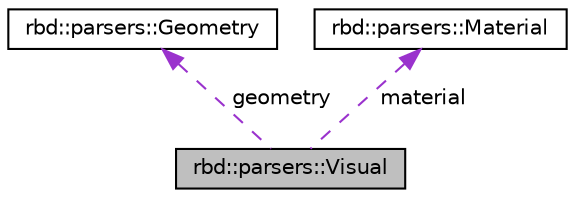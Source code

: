 digraph "rbd::parsers::Visual"
{
  edge [fontname="Helvetica",fontsize="10",labelfontname="Helvetica",labelfontsize="10"];
  node [fontname="Helvetica",fontsize="10",shape=record];
  Node1 [label="rbd::parsers::Visual",height=0.2,width=0.4,color="black", fillcolor="grey75", style="filled", fontcolor="black"];
  Node2 -> Node1 [dir="back",color="darkorchid3",fontsize="10",style="dashed",label=" geometry" ,fontname="Helvetica"];
  Node2 [label="rbd::parsers::Geometry",height=0.2,width=0.4,color="black", fillcolor="white", style="filled",URL="$structrbd_1_1parsers_1_1Geometry.html"];
  Node3 -> Node1 [dir="back",color="darkorchid3",fontsize="10",style="dashed",label=" material" ,fontname="Helvetica"];
  Node3 [label="rbd::parsers::Material",height=0.2,width=0.4,color="black", fillcolor="white", style="filled",URL="$structrbd_1_1parsers_1_1Material.html"];
}
